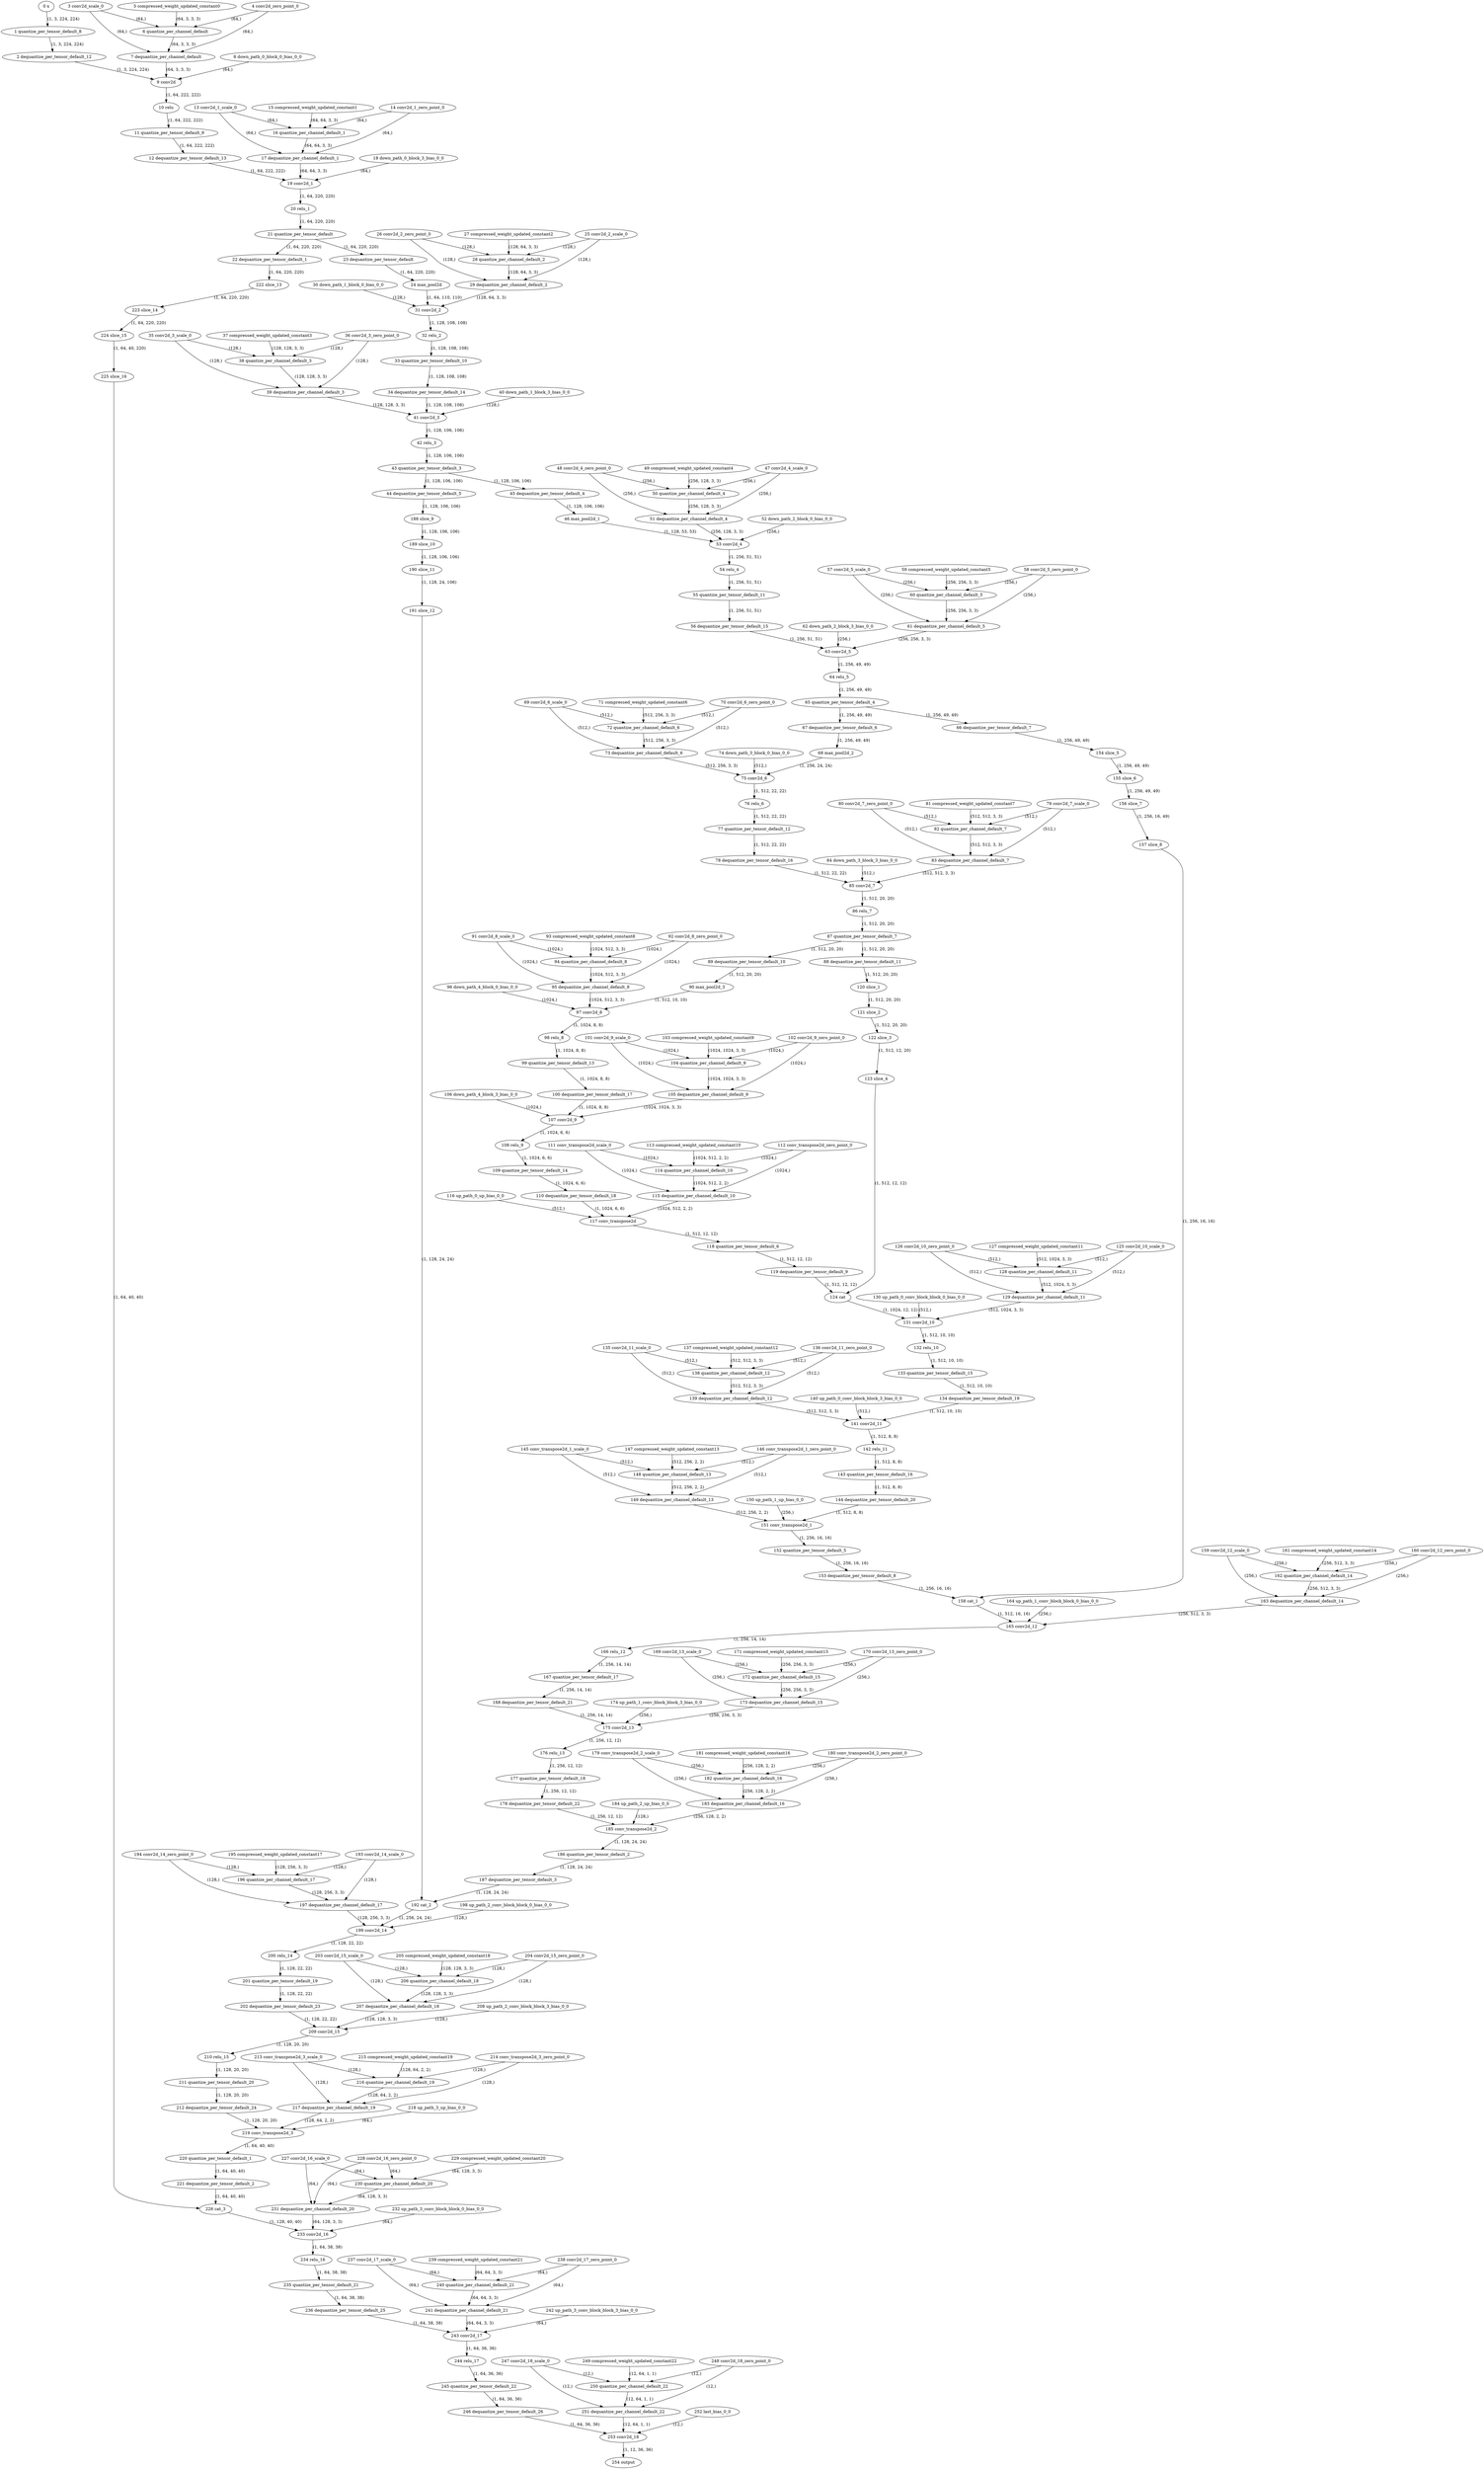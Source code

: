 strict digraph  {
"0 x" [id=0, type=input];
"1 quantize_per_tensor_default_8" [id=1, type=quantize_per_tensor];
"2 dequantize_per_tensor_default_12" [id=2, type=dequantize_per_tensor];
"3 conv2d_scale_0" [id=3, type=get_attr];
"4 conv2d_zero_point_0" [id=4, type=get_attr];
"5 compressed_weight_updated_constant0" [id=5, type=get_attr];
"6 quantize_per_channel_default" [id=6, type=quantize_per_channel];
"7 dequantize_per_channel_default" [id=7, type=dequantize_per_channel];
"8 down_path_0_block_0_bias_0_0" [id=8, type=get_attr];
"9 conv2d" [id=9, type=conv2d];
"10 relu" [id=10, type=relu];
"11 quantize_per_tensor_default_9" [id=11, type=quantize_per_tensor];
"12 dequantize_per_tensor_default_13" [id=12, type=dequantize_per_tensor];
"13 conv2d_1_scale_0" [id=13, type=get_attr];
"14 conv2d_1_zero_point_0" [id=14, type=get_attr];
"15 compressed_weight_updated_constant1" [id=15, type=get_attr];
"16 quantize_per_channel_default_1" [id=16, type=quantize_per_channel];
"17 dequantize_per_channel_default_1" [id=17, type=dequantize_per_channel];
"18 down_path_0_block_3_bias_0_0" [id=18, type=get_attr];
"19 conv2d_1" [id=19, type=conv2d];
"20 relu_1" [id=20, type=relu];
"21 quantize_per_tensor_default" [id=21, type=quantize_per_tensor];
"22 dequantize_per_tensor_default_1" [id=22, type=dequantize_per_tensor];
"23 dequantize_per_tensor_default" [id=23, type=dequantize_per_tensor];
"24 max_pool2d" [id=24, type=max_pool2d];
"25 conv2d_2_scale_0" [id=25, type=get_attr];
"26 conv2d_2_zero_point_0" [id=26, type=get_attr];
"27 compressed_weight_updated_constant2" [id=27, type=get_attr];
"28 quantize_per_channel_default_2" [id=28, type=quantize_per_channel];
"29 dequantize_per_channel_default_2" [id=29, type=dequantize_per_channel];
"30 down_path_1_block_0_bias_0_0" [id=30, type=get_attr];
"31 conv2d_2" [id=31, type=conv2d];
"32 relu_2" [id=32, type=relu];
"33 quantize_per_tensor_default_10" [id=33, type=quantize_per_tensor];
"34 dequantize_per_tensor_default_14" [id=34, type=dequantize_per_tensor];
"35 conv2d_3_scale_0" [id=35, type=get_attr];
"36 conv2d_3_zero_point_0" [id=36, type=get_attr];
"37 compressed_weight_updated_constant3" [id=37, type=get_attr];
"38 quantize_per_channel_default_3" [id=38, type=quantize_per_channel];
"39 dequantize_per_channel_default_3" [id=39, type=dequantize_per_channel];
"40 down_path_1_block_3_bias_0_0" [id=40, type=get_attr];
"41 conv2d_3" [id=41, type=conv2d];
"42 relu_3" [id=42, type=relu];
"43 quantize_per_tensor_default_3" [id=43, type=quantize_per_tensor];
"44 dequantize_per_tensor_default_5" [id=44, type=dequantize_per_tensor];
"45 dequantize_per_tensor_default_4" [id=45, type=dequantize_per_tensor];
"46 max_pool2d_1" [id=46, type=max_pool2d];
"47 conv2d_4_scale_0" [id=47, type=get_attr];
"48 conv2d_4_zero_point_0" [id=48, type=get_attr];
"49 compressed_weight_updated_constant4" [id=49, type=get_attr];
"50 quantize_per_channel_default_4" [id=50, type=quantize_per_channel];
"51 dequantize_per_channel_default_4" [id=51, type=dequantize_per_channel];
"52 down_path_2_block_0_bias_0_0" [id=52, type=get_attr];
"53 conv2d_4" [id=53, type=conv2d];
"54 relu_4" [id=54, type=relu];
"55 quantize_per_tensor_default_11" [id=55, type=quantize_per_tensor];
"56 dequantize_per_tensor_default_15" [id=56, type=dequantize_per_tensor];
"57 conv2d_5_scale_0" [id=57, type=get_attr];
"58 conv2d_5_zero_point_0" [id=58, type=get_attr];
"59 compressed_weight_updated_constant5" [id=59, type=get_attr];
"60 quantize_per_channel_default_5" [id=60, type=quantize_per_channel];
"61 dequantize_per_channel_default_5" [id=61, type=dequantize_per_channel];
"62 down_path_2_block_3_bias_0_0" [id=62, type=get_attr];
"63 conv2d_5" [id=63, type=conv2d];
"64 relu_5" [id=64, type=relu];
"65 quantize_per_tensor_default_4" [id=65, type=quantize_per_tensor];
"66 dequantize_per_tensor_default_7" [id=66, type=dequantize_per_tensor];
"67 dequantize_per_tensor_default_6" [id=67, type=dequantize_per_tensor];
"68 max_pool2d_2" [id=68, type=max_pool2d];
"69 conv2d_6_scale_0" [id=69, type=get_attr];
"70 conv2d_6_zero_point_0" [id=70, type=get_attr];
"71 compressed_weight_updated_constant6" [id=71, type=get_attr];
"72 quantize_per_channel_default_6" [id=72, type=quantize_per_channel];
"73 dequantize_per_channel_default_6" [id=73, type=dequantize_per_channel];
"74 down_path_3_block_0_bias_0_0" [id=74, type=get_attr];
"75 conv2d_6" [id=75, type=conv2d];
"76 relu_6" [id=76, type=relu];
"77 quantize_per_tensor_default_12" [id=77, type=quantize_per_tensor];
"78 dequantize_per_tensor_default_16" [id=78, type=dequantize_per_tensor];
"79 conv2d_7_scale_0" [id=79, type=get_attr];
"80 conv2d_7_zero_point_0" [id=80, type=get_attr];
"81 compressed_weight_updated_constant7" [id=81, type=get_attr];
"82 quantize_per_channel_default_7" [id=82, type=quantize_per_channel];
"83 dequantize_per_channel_default_7" [id=83, type=dequantize_per_channel];
"84 down_path_3_block_3_bias_0_0" [id=84, type=get_attr];
"85 conv2d_7" [id=85, type=conv2d];
"86 relu_7" [id=86, type=relu];
"87 quantize_per_tensor_default_7" [id=87, type=quantize_per_tensor];
"88 dequantize_per_tensor_default_11" [id=88, type=dequantize_per_tensor];
"89 dequantize_per_tensor_default_10" [id=89, type=dequantize_per_tensor];
"90 max_pool2d_3" [id=90, type=max_pool2d];
"91 conv2d_8_scale_0" [id=91, type=get_attr];
"92 conv2d_8_zero_point_0" [id=92, type=get_attr];
"93 compressed_weight_updated_constant8" [id=93, type=get_attr];
"94 quantize_per_channel_default_8" [id=94, type=quantize_per_channel];
"95 dequantize_per_channel_default_8" [id=95, type=dequantize_per_channel];
"96 down_path_4_block_0_bias_0_0" [id=96, type=get_attr];
"97 conv2d_8" [id=97, type=conv2d];
"98 relu_8" [id=98, type=relu];
"99 quantize_per_tensor_default_13" [id=99, type=quantize_per_tensor];
"100 dequantize_per_tensor_default_17" [id=100, type=dequantize_per_tensor];
"101 conv2d_9_scale_0" [id=101, type=get_attr];
"102 conv2d_9_zero_point_0" [id=102, type=get_attr];
"103 compressed_weight_updated_constant9" [id=103, type=get_attr];
"104 quantize_per_channel_default_9" [id=104, type=quantize_per_channel];
"105 dequantize_per_channel_default_9" [id=105, type=dequantize_per_channel];
"106 down_path_4_block_3_bias_0_0" [id=106, type=get_attr];
"107 conv2d_9" [id=107, type=conv2d];
"108 relu_9" [id=108, type=relu];
"109 quantize_per_tensor_default_14" [id=109, type=quantize_per_tensor];
"110 dequantize_per_tensor_default_18" [id=110, type=dequantize_per_tensor];
"111 conv_transpose2d_scale_0" [id=111, type=get_attr];
"112 conv_transpose2d_zero_point_0" [id=112, type=get_attr];
"113 compressed_weight_updated_constant10" [id=113, type=get_attr];
"114 quantize_per_channel_default_10" [id=114, type=quantize_per_channel];
"115 dequantize_per_channel_default_10" [id=115, type=dequantize_per_channel];
"116 up_path_0_up_bias_0_0" [id=116, type=get_attr];
"117 conv_transpose2d" [id=117, type=conv_transpose2d];
"118 quantize_per_tensor_default_6" [id=118, type=quantize_per_tensor];
"119 dequantize_per_tensor_default_9" [id=119, type=dequantize_per_tensor];
"120 slice_1" [id=120, type=slice];
"121 slice_2" [id=121, type=slice];
"122 slice_3" [id=122, type=slice];
"123 slice_4" [id=123, type=slice];
"124 cat" [id=124, type=cat];
"125 conv2d_10_scale_0" [id=125, type=get_attr];
"126 conv2d_10_zero_point_0" [id=126, type=get_attr];
"127 compressed_weight_updated_constant11" [id=127, type=get_attr];
"128 quantize_per_channel_default_11" [id=128, type=quantize_per_channel];
"129 dequantize_per_channel_default_11" [id=129, type=dequantize_per_channel];
"130 up_path_0_conv_block_block_0_bias_0_0" [id=130, type=get_attr];
"131 conv2d_10" [id=131, type=conv2d];
"132 relu_10" [id=132, type=relu];
"133 quantize_per_tensor_default_15" [id=133, type=quantize_per_tensor];
"134 dequantize_per_tensor_default_19" [id=134, type=dequantize_per_tensor];
"135 conv2d_11_scale_0" [id=135, type=get_attr];
"136 conv2d_11_zero_point_0" [id=136, type=get_attr];
"137 compressed_weight_updated_constant12" [id=137, type=get_attr];
"138 quantize_per_channel_default_12" [id=138, type=quantize_per_channel];
"139 dequantize_per_channel_default_12" [id=139, type=dequantize_per_channel];
"140 up_path_0_conv_block_block_3_bias_0_0" [id=140, type=get_attr];
"141 conv2d_11" [id=141, type=conv2d];
"142 relu_11" [id=142, type=relu];
"143 quantize_per_tensor_default_16" [id=143, type=quantize_per_tensor];
"144 dequantize_per_tensor_default_20" [id=144, type=dequantize_per_tensor];
"145 conv_transpose2d_1_scale_0" [id=145, type=get_attr];
"146 conv_transpose2d_1_zero_point_0" [id=146, type=get_attr];
"147 compressed_weight_updated_constant13" [id=147, type=get_attr];
"148 quantize_per_channel_default_13" [id=148, type=quantize_per_channel];
"149 dequantize_per_channel_default_13" [id=149, type=dequantize_per_channel];
"150 up_path_1_up_bias_0_0" [id=150, type=get_attr];
"151 conv_transpose2d_1" [id=151, type=conv_transpose2d];
"152 quantize_per_tensor_default_5" [id=152, type=quantize_per_tensor];
"153 dequantize_per_tensor_default_8" [id=153, type=dequantize_per_tensor];
"154 slice_5" [id=154, type=slice];
"155 slice_6" [id=155, type=slice];
"156 slice_7" [id=156, type=slice];
"157 slice_8" [id=157, type=slice];
"158 cat_1" [id=158, type=cat];
"159 conv2d_12_scale_0" [id=159, type=get_attr];
"160 conv2d_12_zero_point_0" [id=160, type=get_attr];
"161 compressed_weight_updated_constant14" [id=161, type=get_attr];
"162 quantize_per_channel_default_14" [id=162, type=quantize_per_channel];
"163 dequantize_per_channel_default_14" [id=163, type=dequantize_per_channel];
"164 up_path_1_conv_block_block_0_bias_0_0" [id=164, type=get_attr];
"165 conv2d_12" [id=165, type=conv2d];
"166 relu_12" [id=166, type=relu];
"167 quantize_per_tensor_default_17" [id=167, type=quantize_per_tensor];
"168 dequantize_per_tensor_default_21" [id=168, type=dequantize_per_tensor];
"169 conv2d_13_scale_0" [id=169, type=get_attr];
"170 conv2d_13_zero_point_0" [id=170, type=get_attr];
"171 compressed_weight_updated_constant15" [id=171, type=get_attr];
"172 quantize_per_channel_default_15" [id=172, type=quantize_per_channel];
"173 dequantize_per_channel_default_15" [id=173, type=dequantize_per_channel];
"174 up_path_1_conv_block_block_3_bias_0_0" [id=174, type=get_attr];
"175 conv2d_13" [id=175, type=conv2d];
"176 relu_13" [id=176, type=relu];
"177 quantize_per_tensor_default_18" [id=177, type=quantize_per_tensor];
"178 dequantize_per_tensor_default_22" [id=178, type=dequantize_per_tensor];
"179 conv_transpose2d_2_scale_0" [id=179, type=get_attr];
"180 conv_transpose2d_2_zero_point_0" [id=180, type=get_attr];
"181 compressed_weight_updated_constant16" [id=181, type=get_attr];
"182 quantize_per_channel_default_16" [id=182, type=quantize_per_channel];
"183 dequantize_per_channel_default_16" [id=183, type=dequantize_per_channel];
"184 up_path_2_up_bias_0_0" [id=184, type=get_attr];
"185 conv_transpose2d_2" [id=185, type=conv_transpose2d];
"186 quantize_per_tensor_default_2" [id=186, type=quantize_per_tensor];
"187 dequantize_per_tensor_default_3" [id=187, type=dequantize_per_tensor];
"188 slice_9" [id=188, type=slice];
"189 slice_10" [id=189, type=slice];
"190 slice_11" [id=190, type=slice];
"191 slice_12" [id=191, type=slice];
"192 cat_2" [id=192, type=cat];
"193 conv2d_14_scale_0" [id=193, type=get_attr];
"194 conv2d_14_zero_point_0" [id=194, type=get_attr];
"195 compressed_weight_updated_constant17" [id=195, type=get_attr];
"196 quantize_per_channel_default_17" [id=196, type=quantize_per_channel];
"197 dequantize_per_channel_default_17" [id=197, type=dequantize_per_channel];
"198 up_path_2_conv_block_block_0_bias_0_0" [id=198, type=get_attr];
"199 conv2d_14" [id=199, type=conv2d];
"200 relu_14" [id=200, type=relu];
"201 quantize_per_tensor_default_19" [id=201, type=quantize_per_tensor];
"202 dequantize_per_tensor_default_23" [id=202, type=dequantize_per_tensor];
"203 conv2d_15_scale_0" [id=203, type=get_attr];
"204 conv2d_15_zero_point_0" [id=204, type=get_attr];
"205 compressed_weight_updated_constant18" [id=205, type=get_attr];
"206 quantize_per_channel_default_18" [id=206, type=quantize_per_channel];
"207 dequantize_per_channel_default_18" [id=207, type=dequantize_per_channel];
"208 up_path_2_conv_block_block_3_bias_0_0" [id=208, type=get_attr];
"209 conv2d_15" [id=209, type=conv2d];
"210 relu_15" [id=210, type=relu];
"211 quantize_per_tensor_default_20" [id=211, type=quantize_per_tensor];
"212 dequantize_per_tensor_default_24" [id=212, type=dequantize_per_tensor];
"213 conv_transpose2d_3_scale_0" [id=213, type=get_attr];
"214 conv_transpose2d_3_zero_point_0" [id=214, type=get_attr];
"215 compressed_weight_updated_constant19" [id=215, type=get_attr];
"216 quantize_per_channel_default_19" [id=216, type=quantize_per_channel];
"217 dequantize_per_channel_default_19" [id=217, type=dequantize_per_channel];
"218 up_path_3_up_bias_0_0" [id=218, type=get_attr];
"219 conv_transpose2d_3" [id=219, type=conv_transpose2d];
"220 quantize_per_tensor_default_1" [id=220, type=quantize_per_tensor];
"221 dequantize_per_tensor_default_2" [id=221, type=dequantize_per_tensor];
"222 slice_13" [id=222, type=slice];
"223 slice_14" [id=223, type=slice];
"224 slice_15" [id=224, type=slice];
"225 slice_16" [id=225, type=slice];
"226 cat_3" [id=226, type=cat];
"227 conv2d_16_scale_0" [id=227, type=get_attr];
"228 conv2d_16_zero_point_0" [id=228, type=get_attr];
"229 compressed_weight_updated_constant20" [id=229, type=get_attr];
"230 quantize_per_channel_default_20" [id=230, type=quantize_per_channel];
"231 dequantize_per_channel_default_20" [id=231, type=dequantize_per_channel];
"232 up_path_3_conv_block_block_0_bias_0_0" [id=232, type=get_attr];
"233 conv2d_16" [id=233, type=conv2d];
"234 relu_16" [id=234, type=relu];
"235 quantize_per_tensor_default_21" [id=235, type=quantize_per_tensor];
"236 dequantize_per_tensor_default_25" [id=236, type=dequantize_per_tensor];
"237 conv2d_17_scale_0" [id=237, type=get_attr];
"238 conv2d_17_zero_point_0" [id=238, type=get_attr];
"239 compressed_weight_updated_constant21" [id=239, type=get_attr];
"240 quantize_per_channel_default_21" [id=240, type=quantize_per_channel];
"241 dequantize_per_channel_default_21" [id=241, type=dequantize_per_channel];
"242 up_path_3_conv_block_block_3_bias_0_0" [id=242, type=get_attr];
"243 conv2d_17" [id=243, type=conv2d];
"244 relu_17" [id=244, type=relu];
"245 quantize_per_tensor_default_22" [id=245, type=quantize_per_tensor];
"246 dequantize_per_tensor_default_26" [id=246, type=dequantize_per_tensor];
"247 conv2d_18_scale_0" [id=247, type=get_attr];
"248 conv2d_18_zero_point_0" [id=248, type=get_attr];
"249 compressed_weight_updated_constant22" [id=249, type=get_attr];
"250 quantize_per_channel_default_22" [id=250, type=quantize_per_channel];
"251 dequantize_per_channel_default_22" [id=251, type=dequantize_per_channel];
"252 last_bias_0_0" [id=252, type=get_attr];
"253 conv2d_18" [id=253, type=conv2d];
"254 output" [id=254, type=output];
"0 x" -> "1 quantize_per_tensor_default_8"  [label="(1, 3, 224, 224)", style=solid];
"1 quantize_per_tensor_default_8" -> "2 dequantize_per_tensor_default_12"  [label="(1, 3, 224, 224)", style=solid];
"2 dequantize_per_tensor_default_12" -> "9 conv2d"  [label="(1, 3, 224, 224)", style=solid];
"3 conv2d_scale_0" -> "6 quantize_per_channel_default"  [label="(64,)", style=solid];
"3 conv2d_scale_0" -> "7 dequantize_per_channel_default"  [label="(64,)", style=solid];
"4 conv2d_zero_point_0" -> "6 quantize_per_channel_default"  [label="(64,)", style=solid];
"4 conv2d_zero_point_0" -> "7 dequantize_per_channel_default"  [label="(64,)", style=solid];
"5 compressed_weight_updated_constant0" -> "6 quantize_per_channel_default"  [label="(64, 3, 3, 3)", style=solid];
"6 quantize_per_channel_default" -> "7 dequantize_per_channel_default"  [label="(64, 3, 3, 3)", style=solid];
"7 dequantize_per_channel_default" -> "9 conv2d"  [label="(64, 3, 3, 3)", style=solid];
"8 down_path_0_block_0_bias_0_0" -> "9 conv2d"  [label="(64,)", style=solid];
"9 conv2d" -> "10 relu"  [label="(1, 64, 222, 222)", style=solid];
"10 relu" -> "11 quantize_per_tensor_default_9"  [label="(1, 64, 222, 222)", style=solid];
"11 quantize_per_tensor_default_9" -> "12 dequantize_per_tensor_default_13"  [label="(1, 64, 222, 222)", style=solid];
"12 dequantize_per_tensor_default_13" -> "19 conv2d_1"  [label="(1, 64, 222, 222)", style=solid];
"13 conv2d_1_scale_0" -> "16 quantize_per_channel_default_1"  [label="(64,)", style=solid];
"13 conv2d_1_scale_0" -> "17 dequantize_per_channel_default_1"  [label="(64,)", style=solid];
"14 conv2d_1_zero_point_0" -> "16 quantize_per_channel_default_1"  [label="(64,)", style=solid];
"14 conv2d_1_zero_point_0" -> "17 dequantize_per_channel_default_1"  [label="(64,)", style=solid];
"15 compressed_weight_updated_constant1" -> "16 quantize_per_channel_default_1"  [label="(64, 64, 3, 3)", style=solid];
"16 quantize_per_channel_default_1" -> "17 dequantize_per_channel_default_1"  [label="(64, 64, 3, 3)", style=solid];
"17 dequantize_per_channel_default_1" -> "19 conv2d_1"  [label="(64, 64, 3, 3)", style=solid];
"18 down_path_0_block_3_bias_0_0" -> "19 conv2d_1"  [label="(64,)", style=solid];
"19 conv2d_1" -> "20 relu_1"  [label="(1, 64, 220, 220)", style=solid];
"20 relu_1" -> "21 quantize_per_tensor_default"  [label="(1, 64, 220, 220)", style=solid];
"21 quantize_per_tensor_default" -> "22 dequantize_per_tensor_default_1"  [label="(1, 64, 220, 220)", style=solid];
"21 quantize_per_tensor_default" -> "23 dequantize_per_tensor_default"  [label="(1, 64, 220, 220)", style=solid];
"22 dequantize_per_tensor_default_1" -> "222 slice_13"  [label="(1, 64, 220, 220)", style=solid];
"23 dequantize_per_tensor_default" -> "24 max_pool2d"  [label="(1, 64, 220, 220)", style=solid];
"24 max_pool2d" -> "31 conv2d_2"  [label="(1, 64, 110, 110)", style=solid];
"25 conv2d_2_scale_0" -> "28 quantize_per_channel_default_2"  [label="(128,)", style=solid];
"25 conv2d_2_scale_0" -> "29 dequantize_per_channel_default_2"  [label="(128,)", style=solid];
"26 conv2d_2_zero_point_0" -> "28 quantize_per_channel_default_2"  [label="(128,)", style=solid];
"26 conv2d_2_zero_point_0" -> "29 dequantize_per_channel_default_2"  [label="(128,)", style=solid];
"27 compressed_weight_updated_constant2" -> "28 quantize_per_channel_default_2"  [label="(128, 64, 3, 3)", style=solid];
"28 quantize_per_channel_default_2" -> "29 dequantize_per_channel_default_2"  [label="(128, 64, 3, 3)", style=solid];
"29 dequantize_per_channel_default_2" -> "31 conv2d_2"  [label="(128, 64, 3, 3)", style=solid];
"30 down_path_1_block_0_bias_0_0" -> "31 conv2d_2"  [label="(128,)", style=solid];
"31 conv2d_2" -> "32 relu_2"  [label="(1, 128, 108, 108)", style=solid];
"32 relu_2" -> "33 quantize_per_tensor_default_10"  [label="(1, 128, 108, 108)", style=solid];
"33 quantize_per_tensor_default_10" -> "34 dequantize_per_tensor_default_14"  [label="(1, 128, 108, 108)", style=solid];
"34 dequantize_per_tensor_default_14" -> "41 conv2d_3"  [label="(1, 128, 108, 108)", style=solid];
"35 conv2d_3_scale_0" -> "38 quantize_per_channel_default_3"  [label="(128,)", style=solid];
"35 conv2d_3_scale_0" -> "39 dequantize_per_channel_default_3"  [label="(128,)", style=solid];
"36 conv2d_3_zero_point_0" -> "38 quantize_per_channel_default_3"  [label="(128,)", style=solid];
"36 conv2d_3_zero_point_0" -> "39 dequantize_per_channel_default_3"  [label="(128,)", style=solid];
"37 compressed_weight_updated_constant3" -> "38 quantize_per_channel_default_3"  [label="(128, 128, 3, 3)", style=solid];
"38 quantize_per_channel_default_3" -> "39 dequantize_per_channel_default_3"  [label="(128, 128, 3, 3)", style=solid];
"39 dequantize_per_channel_default_3" -> "41 conv2d_3"  [label="(128, 128, 3, 3)", style=solid];
"40 down_path_1_block_3_bias_0_0" -> "41 conv2d_3"  [label="(128,)", style=solid];
"41 conv2d_3" -> "42 relu_3"  [label="(1, 128, 106, 106)", style=solid];
"42 relu_3" -> "43 quantize_per_tensor_default_3"  [label="(1, 128, 106, 106)", style=solid];
"43 quantize_per_tensor_default_3" -> "44 dequantize_per_tensor_default_5"  [label="(1, 128, 106, 106)", style=solid];
"43 quantize_per_tensor_default_3" -> "45 dequantize_per_tensor_default_4"  [label="(1, 128, 106, 106)", style=solid];
"44 dequantize_per_tensor_default_5" -> "188 slice_9"  [label="(1, 128, 106, 106)", style=solid];
"45 dequantize_per_tensor_default_4" -> "46 max_pool2d_1"  [label="(1, 128, 106, 106)", style=solid];
"46 max_pool2d_1" -> "53 conv2d_4"  [label="(1, 128, 53, 53)", style=solid];
"47 conv2d_4_scale_0" -> "50 quantize_per_channel_default_4"  [label="(256,)", style=solid];
"47 conv2d_4_scale_0" -> "51 dequantize_per_channel_default_4"  [label="(256,)", style=solid];
"48 conv2d_4_zero_point_0" -> "50 quantize_per_channel_default_4"  [label="(256,)", style=solid];
"48 conv2d_4_zero_point_0" -> "51 dequantize_per_channel_default_4"  [label="(256,)", style=solid];
"49 compressed_weight_updated_constant4" -> "50 quantize_per_channel_default_4"  [label="(256, 128, 3, 3)", style=solid];
"50 quantize_per_channel_default_4" -> "51 dequantize_per_channel_default_4"  [label="(256, 128, 3, 3)", style=solid];
"51 dequantize_per_channel_default_4" -> "53 conv2d_4"  [label="(256, 128, 3, 3)", style=solid];
"52 down_path_2_block_0_bias_0_0" -> "53 conv2d_4"  [label="(256,)", style=solid];
"53 conv2d_4" -> "54 relu_4"  [label="(1, 256, 51, 51)", style=solid];
"54 relu_4" -> "55 quantize_per_tensor_default_11"  [label="(1, 256, 51, 51)", style=solid];
"55 quantize_per_tensor_default_11" -> "56 dequantize_per_tensor_default_15"  [label="(1, 256, 51, 51)", style=solid];
"56 dequantize_per_tensor_default_15" -> "63 conv2d_5"  [label="(1, 256, 51, 51)", style=solid];
"57 conv2d_5_scale_0" -> "60 quantize_per_channel_default_5"  [label="(256,)", style=solid];
"57 conv2d_5_scale_0" -> "61 dequantize_per_channel_default_5"  [label="(256,)", style=solid];
"58 conv2d_5_zero_point_0" -> "60 quantize_per_channel_default_5"  [label="(256,)", style=solid];
"58 conv2d_5_zero_point_0" -> "61 dequantize_per_channel_default_5"  [label="(256,)", style=solid];
"59 compressed_weight_updated_constant5" -> "60 quantize_per_channel_default_5"  [label="(256, 256, 3, 3)", style=solid];
"60 quantize_per_channel_default_5" -> "61 dequantize_per_channel_default_5"  [label="(256, 256, 3, 3)", style=solid];
"61 dequantize_per_channel_default_5" -> "63 conv2d_5"  [label="(256, 256, 3, 3)", style=solid];
"62 down_path_2_block_3_bias_0_0" -> "63 conv2d_5"  [label="(256,)", style=solid];
"63 conv2d_5" -> "64 relu_5"  [label="(1, 256, 49, 49)", style=solid];
"64 relu_5" -> "65 quantize_per_tensor_default_4"  [label="(1, 256, 49, 49)", style=solid];
"65 quantize_per_tensor_default_4" -> "66 dequantize_per_tensor_default_7"  [label="(1, 256, 49, 49)", style=solid];
"65 quantize_per_tensor_default_4" -> "67 dequantize_per_tensor_default_6"  [label="(1, 256, 49, 49)", style=solid];
"66 dequantize_per_tensor_default_7" -> "154 slice_5"  [label="(1, 256, 49, 49)", style=solid];
"67 dequantize_per_tensor_default_6" -> "68 max_pool2d_2"  [label="(1, 256, 49, 49)", style=solid];
"68 max_pool2d_2" -> "75 conv2d_6"  [label="(1, 256, 24, 24)", style=solid];
"69 conv2d_6_scale_0" -> "72 quantize_per_channel_default_6"  [label="(512,)", style=solid];
"69 conv2d_6_scale_0" -> "73 dequantize_per_channel_default_6"  [label="(512,)", style=solid];
"70 conv2d_6_zero_point_0" -> "72 quantize_per_channel_default_6"  [label="(512,)", style=solid];
"70 conv2d_6_zero_point_0" -> "73 dequantize_per_channel_default_6"  [label="(512,)", style=solid];
"71 compressed_weight_updated_constant6" -> "72 quantize_per_channel_default_6"  [label="(512, 256, 3, 3)", style=solid];
"72 quantize_per_channel_default_6" -> "73 dequantize_per_channel_default_6"  [label="(512, 256, 3, 3)", style=solid];
"73 dequantize_per_channel_default_6" -> "75 conv2d_6"  [label="(512, 256, 3, 3)", style=solid];
"74 down_path_3_block_0_bias_0_0" -> "75 conv2d_6"  [label="(512,)", style=solid];
"75 conv2d_6" -> "76 relu_6"  [label="(1, 512, 22, 22)", style=solid];
"76 relu_6" -> "77 quantize_per_tensor_default_12"  [label="(1, 512, 22, 22)", style=solid];
"77 quantize_per_tensor_default_12" -> "78 dequantize_per_tensor_default_16"  [label="(1, 512, 22, 22)", style=solid];
"78 dequantize_per_tensor_default_16" -> "85 conv2d_7"  [label="(1, 512, 22, 22)", style=solid];
"79 conv2d_7_scale_0" -> "82 quantize_per_channel_default_7"  [label="(512,)", style=solid];
"79 conv2d_7_scale_0" -> "83 dequantize_per_channel_default_7"  [label="(512,)", style=solid];
"80 conv2d_7_zero_point_0" -> "82 quantize_per_channel_default_7"  [label="(512,)", style=solid];
"80 conv2d_7_zero_point_0" -> "83 dequantize_per_channel_default_7"  [label="(512,)", style=solid];
"81 compressed_weight_updated_constant7" -> "82 quantize_per_channel_default_7"  [label="(512, 512, 3, 3)", style=solid];
"82 quantize_per_channel_default_7" -> "83 dequantize_per_channel_default_7"  [label="(512, 512, 3, 3)", style=solid];
"83 dequantize_per_channel_default_7" -> "85 conv2d_7"  [label="(512, 512, 3, 3)", style=solid];
"84 down_path_3_block_3_bias_0_0" -> "85 conv2d_7"  [label="(512,)", style=solid];
"85 conv2d_7" -> "86 relu_7"  [label="(1, 512, 20, 20)", style=solid];
"86 relu_7" -> "87 quantize_per_tensor_default_7"  [label="(1, 512, 20, 20)", style=solid];
"87 quantize_per_tensor_default_7" -> "88 dequantize_per_tensor_default_11"  [label="(1, 512, 20, 20)", style=solid];
"87 quantize_per_tensor_default_7" -> "89 dequantize_per_tensor_default_10"  [label="(1, 512, 20, 20)", style=solid];
"88 dequantize_per_tensor_default_11" -> "120 slice_1"  [label="(1, 512, 20, 20)", style=solid];
"89 dequantize_per_tensor_default_10" -> "90 max_pool2d_3"  [label="(1, 512, 20, 20)", style=solid];
"90 max_pool2d_3" -> "97 conv2d_8"  [label="(1, 512, 10, 10)", style=solid];
"91 conv2d_8_scale_0" -> "94 quantize_per_channel_default_8"  [label="(1024,)", style=solid];
"91 conv2d_8_scale_0" -> "95 dequantize_per_channel_default_8"  [label="(1024,)", style=solid];
"92 conv2d_8_zero_point_0" -> "94 quantize_per_channel_default_8"  [label="(1024,)", style=solid];
"92 conv2d_8_zero_point_0" -> "95 dequantize_per_channel_default_8"  [label="(1024,)", style=solid];
"93 compressed_weight_updated_constant8" -> "94 quantize_per_channel_default_8"  [label="(1024, 512, 3, 3)", style=solid];
"94 quantize_per_channel_default_8" -> "95 dequantize_per_channel_default_8"  [label="(1024, 512, 3, 3)", style=solid];
"95 dequantize_per_channel_default_8" -> "97 conv2d_8"  [label="(1024, 512, 3, 3)", style=solid];
"96 down_path_4_block_0_bias_0_0" -> "97 conv2d_8"  [label="(1024,)", style=solid];
"97 conv2d_8" -> "98 relu_8"  [label="(1, 1024, 8, 8)", style=solid];
"98 relu_8" -> "99 quantize_per_tensor_default_13"  [label="(1, 1024, 8, 8)", style=solid];
"99 quantize_per_tensor_default_13" -> "100 dequantize_per_tensor_default_17"  [label="(1, 1024, 8, 8)", style=solid];
"100 dequantize_per_tensor_default_17" -> "107 conv2d_9"  [label="(1, 1024, 8, 8)", style=solid];
"101 conv2d_9_scale_0" -> "104 quantize_per_channel_default_9"  [label="(1024,)", style=solid];
"101 conv2d_9_scale_0" -> "105 dequantize_per_channel_default_9"  [label="(1024,)", style=solid];
"102 conv2d_9_zero_point_0" -> "104 quantize_per_channel_default_9"  [label="(1024,)", style=solid];
"102 conv2d_9_zero_point_0" -> "105 dequantize_per_channel_default_9"  [label="(1024,)", style=solid];
"103 compressed_weight_updated_constant9" -> "104 quantize_per_channel_default_9"  [label="(1024, 1024, 3, 3)", style=solid];
"104 quantize_per_channel_default_9" -> "105 dequantize_per_channel_default_9"  [label="(1024, 1024, 3, 3)", style=solid];
"105 dequantize_per_channel_default_9" -> "107 conv2d_9"  [label="(1024, 1024, 3, 3)", style=solid];
"106 down_path_4_block_3_bias_0_0" -> "107 conv2d_9"  [label="(1024,)", style=solid];
"107 conv2d_9" -> "108 relu_9"  [label="(1, 1024, 6, 6)", style=solid];
"108 relu_9" -> "109 quantize_per_tensor_default_14"  [label="(1, 1024, 6, 6)", style=solid];
"109 quantize_per_tensor_default_14" -> "110 dequantize_per_tensor_default_18"  [label="(1, 1024, 6, 6)", style=solid];
"110 dequantize_per_tensor_default_18" -> "117 conv_transpose2d"  [label="(1, 1024, 6, 6)", style=solid];
"111 conv_transpose2d_scale_0" -> "114 quantize_per_channel_default_10"  [label="(1024,)", style=solid];
"111 conv_transpose2d_scale_0" -> "115 dequantize_per_channel_default_10"  [label="(1024,)", style=solid];
"112 conv_transpose2d_zero_point_0" -> "114 quantize_per_channel_default_10"  [label="(1024,)", style=solid];
"112 conv_transpose2d_zero_point_0" -> "115 dequantize_per_channel_default_10"  [label="(1024,)", style=solid];
"113 compressed_weight_updated_constant10" -> "114 quantize_per_channel_default_10"  [label="(1024, 512, 2, 2)", style=solid];
"114 quantize_per_channel_default_10" -> "115 dequantize_per_channel_default_10"  [label="(1024, 512, 2, 2)", style=solid];
"115 dequantize_per_channel_default_10" -> "117 conv_transpose2d"  [label="(1024, 512, 2, 2)", style=solid];
"116 up_path_0_up_bias_0_0" -> "117 conv_transpose2d"  [label="(512,)", style=solid];
"117 conv_transpose2d" -> "118 quantize_per_tensor_default_6"  [label="(1, 512, 12, 12)", style=solid];
"118 quantize_per_tensor_default_6" -> "119 dequantize_per_tensor_default_9"  [label="(1, 512, 12, 12)", style=solid];
"119 dequantize_per_tensor_default_9" -> "124 cat"  [label="(1, 512, 12, 12)", style=solid];
"120 slice_1" -> "121 slice_2"  [label="(1, 512, 20, 20)", style=solid];
"121 slice_2" -> "122 slice_3"  [label="(1, 512, 20, 20)", style=solid];
"122 slice_3" -> "123 slice_4"  [label="(1, 512, 12, 20)", style=solid];
"123 slice_4" -> "124 cat"  [label="(1, 512, 12, 12)", style=solid];
"124 cat" -> "131 conv2d_10"  [label="(1, 1024, 12, 12)", style=solid];
"125 conv2d_10_scale_0" -> "128 quantize_per_channel_default_11"  [label="(512,)", style=solid];
"125 conv2d_10_scale_0" -> "129 dequantize_per_channel_default_11"  [label="(512,)", style=solid];
"126 conv2d_10_zero_point_0" -> "128 quantize_per_channel_default_11"  [label="(512,)", style=solid];
"126 conv2d_10_zero_point_0" -> "129 dequantize_per_channel_default_11"  [label="(512,)", style=solid];
"127 compressed_weight_updated_constant11" -> "128 quantize_per_channel_default_11"  [label="(512, 1024, 3, 3)", style=solid];
"128 quantize_per_channel_default_11" -> "129 dequantize_per_channel_default_11"  [label="(512, 1024, 3, 3)", style=solid];
"129 dequantize_per_channel_default_11" -> "131 conv2d_10"  [label="(512, 1024, 3, 3)", style=solid];
"130 up_path_0_conv_block_block_0_bias_0_0" -> "131 conv2d_10"  [label="(512,)", style=solid];
"131 conv2d_10" -> "132 relu_10"  [label="(1, 512, 10, 10)", style=solid];
"132 relu_10" -> "133 quantize_per_tensor_default_15"  [label="(1, 512, 10, 10)", style=solid];
"133 quantize_per_tensor_default_15" -> "134 dequantize_per_tensor_default_19"  [label="(1, 512, 10, 10)", style=solid];
"134 dequantize_per_tensor_default_19" -> "141 conv2d_11"  [label="(1, 512, 10, 10)", style=solid];
"135 conv2d_11_scale_0" -> "138 quantize_per_channel_default_12"  [label="(512,)", style=solid];
"135 conv2d_11_scale_0" -> "139 dequantize_per_channel_default_12"  [label="(512,)", style=solid];
"136 conv2d_11_zero_point_0" -> "138 quantize_per_channel_default_12"  [label="(512,)", style=solid];
"136 conv2d_11_zero_point_0" -> "139 dequantize_per_channel_default_12"  [label="(512,)", style=solid];
"137 compressed_weight_updated_constant12" -> "138 quantize_per_channel_default_12"  [label="(512, 512, 3, 3)", style=solid];
"138 quantize_per_channel_default_12" -> "139 dequantize_per_channel_default_12"  [label="(512, 512, 3, 3)", style=solid];
"139 dequantize_per_channel_default_12" -> "141 conv2d_11"  [label="(512, 512, 3, 3)", style=solid];
"140 up_path_0_conv_block_block_3_bias_0_0" -> "141 conv2d_11"  [label="(512,)", style=solid];
"141 conv2d_11" -> "142 relu_11"  [label="(1, 512, 8, 8)", style=solid];
"142 relu_11" -> "143 quantize_per_tensor_default_16"  [label="(1, 512, 8, 8)", style=solid];
"143 quantize_per_tensor_default_16" -> "144 dequantize_per_tensor_default_20"  [label="(1, 512, 8, 8)", style=solid];
"144 dequantize_per_tensor_default_20" -> "151 conv_transpose2d_1"  [label="(1, 512, 8, 8)", style=solid];
"145 conv_transpose2d_1_scale_0" -> "148 quantize_per_channel_default_13"  [label="(512,)", style=solid];
"145 conv_transpose2d_1_scale_0" -> "149 dequantize_per_channel_default_13"  [label="(512,)", style=solid];
"146 conv_transpose2d_1_zero_point_0" -> "148 quantize_per_channel_default_13"  [label="(512,)", style=solid];
"146 conv_transpose2d_1_zero_point_0" -> "149 dequantize_per_channel_default_13"  [label="(512,)", style=solid];
"147 compressed_weight_updated_constant13" -> "148 quantize_per_channel_default_13"  [label="(512, 256, 2, 2)", style=solid];
"148 quantize_per_channel_default_13" -> "149 dequantize_per_channel_default_13"  [label="(512, 256, 2, 2)", style=solid];
"149 dequantize_per_channel_default_13" -> "151 conv_transpose2d_1"  [label="(512, 256, 2, 2)", style=solid];
"150 up_path_1_up_bias_0_0" -> "151 conv_transpose2d_1"  [label="(256,)", style=solid];
"151 conv_transpose2d_1" -> "152 quantize_per_tensor_default_5"  [label="(1, 256, 16, 16)", style=solid];
"152 quantize_per_tensor_default_5" -> "153 dequantize_per_tensor_default_8"  [label="(1, 256, 16, 16)", style=solid];
"153 dequantize_per_tensor_default_8" -> "158 cat_1"  [label="(1, 256, 16, 16)", style=solid];
"154 slice_5" -> "155 slice_6"  [label="(1, 256, 49, 49)", style=solid];
"155 slice_6" -> "156 slice_7"  [label="(1, 256, 49, 49)", style=solid];
"156 slice_7" -> "157 slice_8"  [label="(1, 256, 16, 49)", style=solid];
"157 slice_8" -> "158 cat_1"  [label="(1, 256, 16, 16)", style=solid];
"158 cat_1" -> "165 conv2d_12"  [label="(1, 512, 16, 16)", style=solid];
"159 conv2d_12_scale_0" -> "162 quantize_per_channel_default_14"  [label="(256,)", style=solid];
"159 conv2d_12_scale_0" -> "163 dequantize_per_channel_default_14"  [label="(256,)", style=solid];
"160 conv2d_12_zero_point_0" -> "162 quantize_per_channel_default_14"  [label="(256,)", style=solid];
"160 conv2d_12_zero_point_0" -> "163 dequantize_per_channel_default_14"  [label="(256,)", style=solid];
"161 compressed_weight_updated_constant14" -> "162 quantize_per_channel_default_14"  [label="(256, 512, 3, 3)", style=solid];
"162 quantize_per_channel_default_14" -> "163 dequantize_per_channel_default_14"  [label="(256, 512, 3, 3)", style=solid];
"163 dequantize_per_channel_default_14" -> "165 conv2d_12"  [label="(256, 512, 3, 3)", style=solid];
"164 up_path_1_conv_block_block_0_bias_0_0" -> "165 conv2d_12"  [label="(256,)", style=solid];
"165 conv2d_12" -> "166 relu_12"  [label="(1, 256, 14, 14)", style=solid];
"166 relu_12" -> "167 quantize_per_tensor_default_17"  [label="(1, 256, 14, 14)", style=solid];
"167 quantize_per_tensor_default_17" -> "168 dequantize_per_tensor_default_21"  [label="(1, 256, 14, 14)", style=solid];
"168 dequantize_per_tensor_default_21" -> "175 conv2d_13"  [label="(1, 256, 14, 14)", style=solid];
"169 conv2d_13_scale_0" -> "172 quantize_per_channel_default_15"  [label="(256,)", style=solid];
"169 conv2d_13_scale_0" -> "173 dequantize_per_channel_default_15"  [label="(256,)", style=solid];
"170 conv2d_13_zero_point_0" -> "172 quantize_per_channel_default_15"  [label="(256,)", style=solid];
"170 conv2d_13_zero_point_0" -> "173 dequantize_per_channel_default_15"  [label="(256,)", style=solid];
"171 compressed_weight_updated_constant15" -> "172 quantize_per_channel_default_15"  [label="(256, 256, 3, 3)", style=solid];
"172 quantize_per_channel_default_15" -> "173 dequantize_per_channel_default_15"  [label="(256, 256, 3, 3)", style=solid];
"173 dequantize_per_channel_default_15" -> "175 conv2d_13"  [label="(256, 256, 3, 3)", style=solid];
"174 up_path_1_conv_block_block_3_bias_0_0" -> "175 conv2d_13"  [label="(256,)", style=solid];
"175 conv2d_13" -> "176 relu_13"  [label="(1, 256, 12, 12)", style=solid];
"176 relu_13" -> "177 quantize_per_tensor_default_18"  [label="(1, 256, 12, 12)", style=solid];
"177 quantize_per_tensor_default_18" -> "178 dequantize_per_tensor_default_22"  [label="(1, 256, 12, 12)", style=solid];
"178 dequantize_per_tensor_default_22" -> "185 conv_transpose2d_2"  [label="(1, 256, 12, 12)", style=solid];
"179 conv_transpose2d_2_scale_0" -> "182 quantize_per_channel_default_16"  [label="(256,)", style=solid];
"179 conv_transpose2d_2_scale_0" -> "183 dequantize_per_channel_default_16"  [label="(256,)", style=solid];
"180 conv_transpose2d_2_zero_point_0" -> "182 quantize_per_channel_default_16"  [label="(256,)", style=solid];
"180 conv_transpose2d_2_zero_point_0" -> "183 dequantize_per_channel_default_16"  [label="(256,)", style=solid];
"181 compressed_weight_updated_constant16" -> "182 quantize_per_channel_default_16"  [label="(256, 128, 2, 2)", style=solid];
"182 quantize_per_channel_default_16" -> "183 dequantize_per_channel_default_16"  [label="(256, 128, 2, 2)", style=solid];
"183 dequantize_per_channel_default_16" -> "185 conv_transpose2d_2"  [label="(256, 128, 2, 2)", style=solid];
"184 up_path_2_up_bias_0_0" -> "185 conv_transpose2d_2"  [label="(128,)", style=solid];
"185 conv_transpose2d_2" -> "186 quantize_per_tensor_default_2"  [label="(1, 128, 24, 24)", style=solid];
"186 quantize_per_tensor_default_2" -> "187 dequantize_per_tensor_default_3"  [label="(1, 128, 24, 24)", style=solid];
"187 dequantize_per_tensor_default_3" -> "192 cat_2"  [label="(1, 128, 24, 24)", style=solid];
"188 slice_9" -> "189 slice_10"  [label="(1, 128, 106, 106)", style=solid];
"189 slice_10" -> "190 slice_11"  [label="(1, 128, 106, 106)", style=solid];
"190 slice_11" -> "191 slice_12"  [label="(1, 128, 24, 106)", style=solid];
"191 slice_12" -> "192 cat_2"  [label="(1, 128, 24, 24)", style=solid];
"192 cat_2" -> "199 conv2d_14"  [label="(1, 256, 24, 24)", style=solid];
"193 conv2d_14_scale_0" -> "196 quantize_per_channel_default_17"  [label="(128,)", style=solid];
"193 conv2d_14_scale_0" -> "197 dequantize_per_channel_default_17"  [label="(128,)", style=solid];
"194 conv2d_14_zero_point_0" -> "196 quantize_per_channel_default_17"  [label="(128,)", style=solid];
"194 conv2d_14_zero_point_0" -> "197 dequantize_per_channel_default_17"  [label="(128,)", style=solid];
"195 compressed_weight_updated_constant17" -> "196 quantize_per_channel_default_17"  [label="(128, 256, 3, 3)", style=solid];
"196 quantize_per_channel_default_17" -> "197 dequantize_per_channel_default_17"  [label="(128, 256, 3, 3)", style=solid];
"197 dequantize_per_channel_default_17" -> "199 conv2d_14"  [label="(128, 256, 3, 3)", style=solid];
"198 up_path_2_conv_block_block_0_bias_0_0" -> "199 conv2d_14"  [label="(128,)", style=solid];
"199 conv2d_14" -> "200 relu_14"  [label="(1, 128, 22, 22)", style=solid];
"200 relu_14" -> "201 quantize_per_tensor_default_19"  [label="(1, 128, 22, 22)", style=solid];
"201 quantize_per_tensor_default_19" -> "202 dequantize_per_tensor_default_23"  [label="(1, 128, 22, 22)", style=solid];
"202 dequantize_per_tensor_default_23" -> "209 conv2d_15"  [label="(1, 128, 22, 22)", style=solid];
"203 conv2d_15_scale_0" -> "206 quantize_per_channel_default_18"  [label="(128,)", style=solid];
"203 conv2d_15_scale_0" -> "207 dequantize_per_channel_default_18"  [label="(128,)", style=solid];
"204 conv2d_15_zero_point_0" -> "206 quantize_per_channel_default_18"  [label="(128,)", style=solid];
"204 conv2d_15_zero_point_0" -> "207 dequantize_per_channel_default_18"  [label="(128,)", style=solid];
"205 compressed_weight_updated_constant18" -> "206 quantize_per_channel_default_18"  [label="(128, 128, 3, 3)", style=solid];
"206 quantize_per_channel_default_18" -> "207 dequantize_per_channel_default_18"  [label="(128, 128, 3, 3)", style=solid];
"207 dequantize_per_channel_default_18" -> "209 conv2d_15"  [label="(128, 128, 3, 3)", style=solid];
"208 up_path_2_conv_block_block_3_bias_0_0" -> "209 conv2d_15"  [label="(128,)", style=solid];
"209 conv2d_15" -> "210 relu_15"  [label="(1, 128, 20, 20)", style=solid];
"210 relu_15" -> "211 quantize_per_tensor_default_20"  [label="(1, 128, 20, 20)", style=solid];
"211 quantize_per_tensor_default_20" -> "212 dequantize_per_tensor_default_24"  [label="(1, 128, 20, 20)", style=solid];
"212 dequantize_per_tensor_default_24" -> "219 conv_transpose2d_3"  [label="(1, 128, 20, 20)", style=solid];
"213 conv_transpose2d_3_scale_0" -> "216 quantize_per_channel_default_19"  [label="(128,)", style=solid];
"213 conv_transpose2d_3_scale_0" -> "217 dequantize_per_channel_default_19"  [label="(128,)", style=solid];
"214 conv_transpose2d_3_zero_point_0" -> "216 quantize_per_channel_default_19"  [label="(128,)", style=solid];
"214 conv_transpose2d_3_zero_point_0" -> "217 dequantize_per_channel_default_19"  [label="(128,)", style=solid];
"215 compressed_weight_updated_constant19" -> "216 quantize_per_channel_default_19"  [label="(128, 64, 2, 2)", style=solid];
"216 quantize_per_channel_default_19" -> "217 dequantize_per_channel_default_19"  [label="(128, 64, 2, 2)", style=solid];
"217 dequantize_per_channel_default_19" -> "219 conv_transpose2d_3"  [label="(128, 64, 2, 2)", style=solid];
"218 up_path_3_up_bias_0_0" -> "219 conv_transpose2d_3"  [label="(64,)", style=solid];
"219 conv_transpose2d_3" -> "220 quantize_per_tensor_default_1"  [label="(1, 64, 40, 40)", style=solid];
"220 quantize_per_tensor_default_1" -> "221 dequantize_per_tensor_default_2"  [label="(1, 64, 40, 40)", style=solid];
"221 dequantize_per_tensor_default_2" -> "226 cat_3"  [label="(1, 64, 40, 40)", style=solid];
"222 slice_13" -> "223 slice_14"  [label="(1, 64, 220, 220)", style=solid];
"223 slice_14" -> "224 slice_15"  [label="(1, 64, 220, 220)", style=solid];
"224 slice_15" -> "225 slice_16"  [label="(1, 64, 40, 220)", style=solid];
"225 slice_16" -> "226 cat_3"  [label="(1, 64, 40, 40)", style=solid];
"226 cat_3" -> "233 conv2d_16"  [label="(1, 128, 40, 40)", style=solid];
"227 conv2d_16_scale_0" -> "230 quantize_per_channel_default_20"  [label="(64,)", style=solid];
"227 conv2d_16_scale_0" -> "231 dequantize_per_channel_default_20"  [label="(64,)", style=solid];
"228 conv2d_16_zero_point_0" -> "230 quantize_per_channel_default_20"  [label="(64,)", style=solid];
"228 conv2d_16_zero_point_0" -> "231 dequantize_per_channel_default_20"  [label="(64,)", style=solid];
"229 compressed_weight_updated_constant20" -> "230 quantize_per_channel_default_20"  [label="(64, 128, 3, 3)", style=solid];
"230 quantize_per_channel_default_20" -> "231 dequantize_per_channel_default_20"  [label="(64, 128, 3, 3)", style=solid];
"231 dequantize_per_channel_default_20" -> "233 conv2d_16"  [label="(64, 128, 3, 3)", style=solid];
"232 up_path_3_conv_block_block_0_bias_0_0" -> "233 conv2d_16"  [label="(64,)", style=solid];
"233 conv2d_16" -> "234 relu_16"  [label="(1, 64, 38, 38)", style=solid];
"234 relu_16" -> "235 quantize_per_tensor_default_21"  [label="(1, 64, 38, 38)", style=solid];
"235 quantize_per_tensor_default_21" -> "236 dequantize_per_tensor_default_25"  [label="(1, 64, 38, 38)", style=solid];
"236 dequantize_per_tensor_default_25" -> "243 conv2d_17"  [label="(1, 64, 38, 38)", style=solid];
"237 conv2d_17_scale_0" -> "240 quantize_per_channel_default_21"  [label="(64,)", style=solid];
"237 conv2d_17_scale_0" -> "241 dequantize_per_channel_default_21"  [label="(64,)", style=solid];
"238 conv2d_17_zero_point_0" -> "240 quantize_per_channel_default_21"  [label="(64,)", style=solid];
"238 conv2d_17_zero_point_0" -> "241 dequantize_per_channel_default_21"  [label="(64,)", style=solid];
"239 compressed_weight_updated_constant21" -> "240 quantize_per_channel_default_21"  [label="(64, 64, 3, 3)", style=solid];
"240 quantize_per_channel_default_21" -> "241 dequantize_per_channel_default_21"  [label="(64, 64, 3, 3)", style=solid];
"241 dequantize_per_channel_default_21" -> "243 conv2d_17"  [label="(64, 64, 3, 3)", style=solid];
"242 up_path_3_conv_block_block_3_bias_0_0" -> "243 conv2d_17"  [label="(64,)", style=solid];
"243 conv2d_17" -> "244 relu_17"  [label="(1, 64, 36, 36)", style=solid];
"244 relu_17" -> "245 quantize_per_tensor_default_22"  [label="(1, 64, 36, 36)", style=solid];
"245 quantize_per_tensor_default_22" -> "246 dequantize_per_tensor_default_26"  [label="(1, 64, 36, 36)", style=solid];
"246 dequantize_per_tensor_default_26" -> "253 conv2d_18"  [label="(1, 64, 36, 36)", style=solid];
"247 conv2d_18_scale_0" -> "250 quantize_per_channel_default_22"  [label="(12,)", style=solid];
"247 conv2d_18_scale_0" -> "251 dequantize_per_channel_default_22"  [label="(12,)", style=solid];
"248 conv2d_18_zero_point_0" -> "250 quantize_per_channel_default_22"  [label="(12,)", style=solid];
"248 conv2d_18_zero_point_0" -> "251 dequantize_per_channel_default_22"  [label="(12,)", style=solid];
"249 compressed_weight_updated_constant22" -> "250 quantize_per_channel_default_22"  [label="(12, 64, 1, 1)", style=solid];
"250 quantize_per_channel_default_22" -> "251 dequantize_per_channel_default_22"  [label="(12, 64, 1, 1)", style=solid];
"251 dequantize_per_channel_default_22" -> "253 conv2d_18"  [label="(12, 64, 1, 1)", style=solid];
"252 last_bias_0_0" -> "253 conv2d_18"  [label="(12,)", style=solid];
"253 conv2d_18" -> "254 output"  [label="(1, 12, 36, 36)", style=solid];
}
